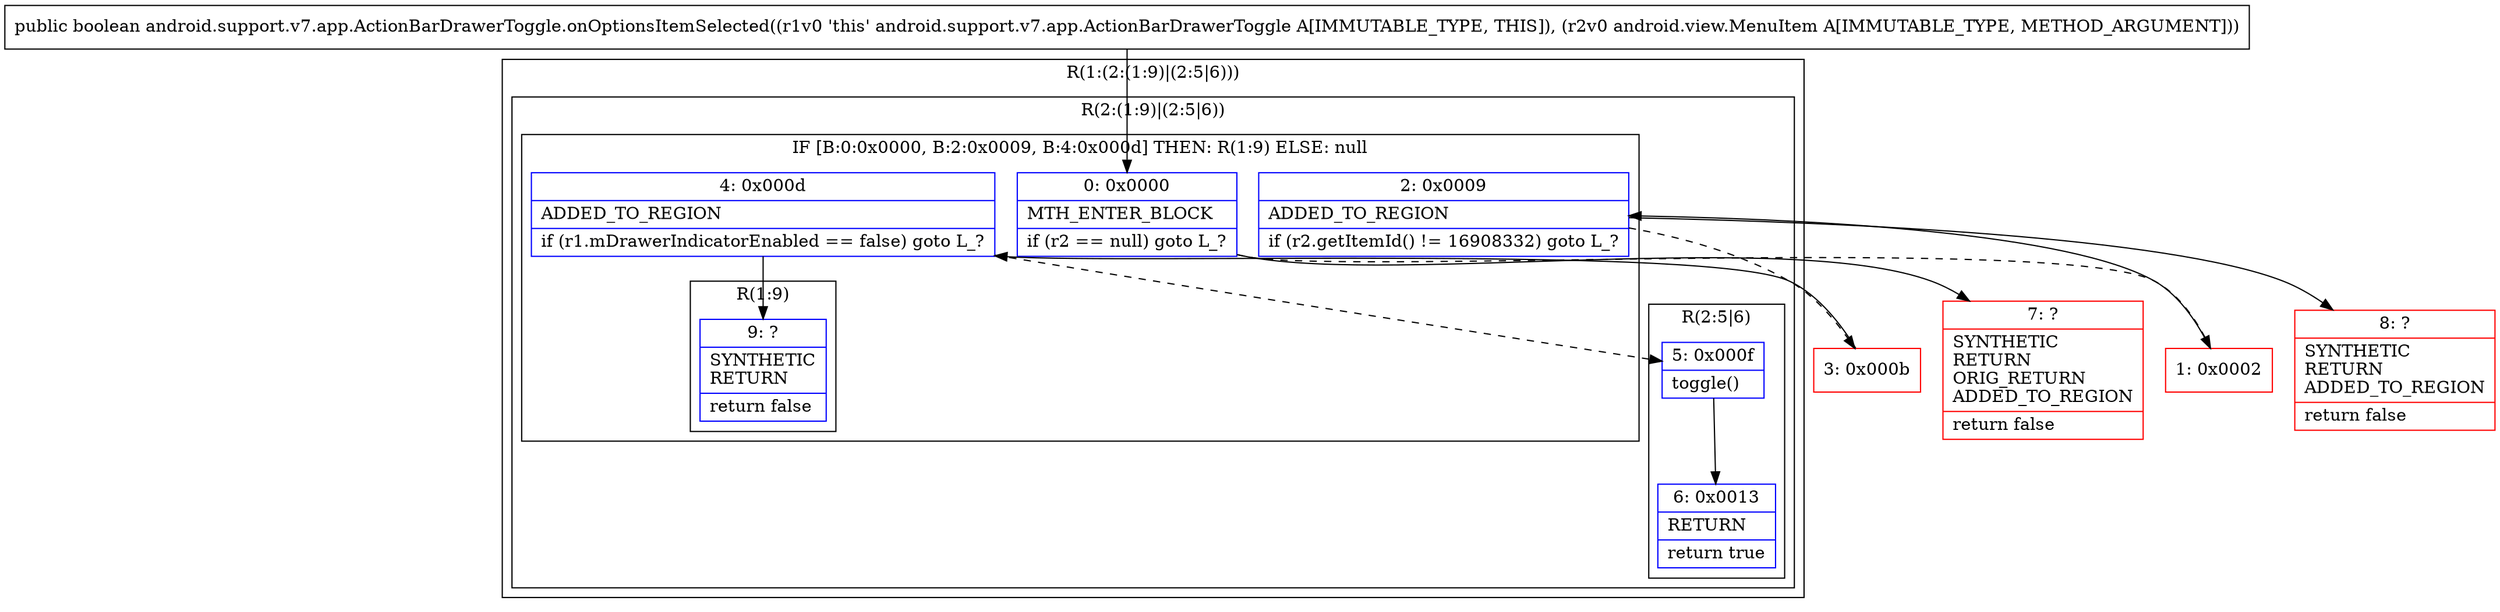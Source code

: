 digraph "CFG forandroid.support.v7.app.ActionBarDrawerToggle.onOptionsItemSelected(Landroid\/view\/MenuItem;)Z" {
subgraph cluster_Region_1701499163 {
label = "R(1:(2:(1:9)|(2:5|6)))";
node [shape=record,color=blue];
subgraph cluster_Region_830137560 {
label = "R(2:(1:9)|(2:5|6))";
node [shape=record,color=blue];
subgraph cluster_IfRegion_1636190483 {
label = "IF [B:0:0x0000, B:2:0x0009, B:4:0x000d] THEN: R(1:9) ELSE: null";
node [shape=record,color=blue];
Node_0 [shape=record,label="{0\:\ 0x0000|MTH_ENTER_BLOCK\l|if (r2 == null) goto L_?\l}"];
Node_2 [shape=record,label="{2\:\ 0x0009|ADDED_TO_REGION\l|if (r2.getItemId() != 16908332) goto L_?\l}"];
Node_4 [shape=record,label="{4\:\ 0x000d|ADDED_TO_REGION\l|if (r1.mDrawerIndicatorEnabled == false) goto L_?\l}"];
subgraph cluster_Region_1112297773 {
label = "R(1:9)";
node [shape=record,color=blue];
Node_9 [shape=record,label="{9\:\ ?|SYNTHETIC\lRETURN\l|return false\l}"];
}
}
subgraph cluster_Region_1897771638 {
label = "R(2:5|6)";
node [shape=record,color=blue];
Node_5 [shape=record,label="{5\:\ 0x000f|toggle()\l}"];
Node_6 [shape=record,label="{6\:\ 0x0013|RETURN\l|return true\l}"];
}
}
}
Node_1 [shape=record,color=red,label="{1\:\ 0x0002}"];
Node_3 [shape=record,color=red,label="{3\:\ 0x000b}"];
Node_7 [shape=record,color=red,label="{7\:\ ?|SYNTHETIC\lRETURN\lORIG_RETURN\lADDED_TO_REGION\l|return false\l}"];
Node_8 [shape=record,color=red,label="{8\:\ ?|SYNTHETIC\lRETURN\lADDED_TO_REGION\l|return false\l}"];
MethodNode[shape=record,label="{public boolean android.support.v7.app.ActionBarDrawerToggle.onOptionsItemSelected((r1v0 'this' android.support.v7.app.ActionBarDrawerToggle A[IMMUTABLE_TYPE, THIS]), (r2v0 android.view.MenuItem A[IMMUTABLE_TYPE, METHOD_ARGUMENT])) }"];
MethodNode -> Node_0;
Node_0 -> Node_1[style=dashed];
Node_0 -> Node_7;
Node_2 -> Node_3[style=dashed];
Node_2 -> Node_8;
Node_4 -> Node_5[style=dashed];
Node_4 -> Node_9;
Node_5 -> Node_6;
Node_1 -> Node_2;
Node_3 -> Node_4;
}

